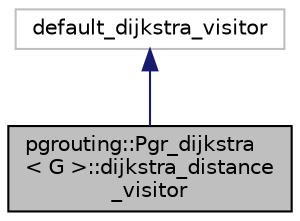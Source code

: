 digraph "pgrouting::Pgr_dijkstra&lt; G &gt;::dijkstra_distance_visitor"
{
 // LATEX_PDF_SIZE
  edge [fontname="Helvetica",fontsize="10",labelfontname="Helvetica",labelfontsize="10"];
  node [fontname="Helvetica",fontsize="10",shape=record];
  Node1 [label="pgrouting::Pgr_dijkstra\l\< G \>::dijkstra_distance\l_visitor",height=0.2,width=0.4,color="black", fillcolor="grey75", style="filled", fontcolor="black",tooltip="class for stopping when a distance/cost has being surpassed"];
  Node2 -> Node1 [dir="back",color="midnightblue",fontsize="10",style="solid",fontname="Helvetica"];
  Node2 [label="default_dijkstra_visitor",height=0.2,width=0.4,color="grey75", fillcolor="white", style="filled",tooltip=" "];
}
